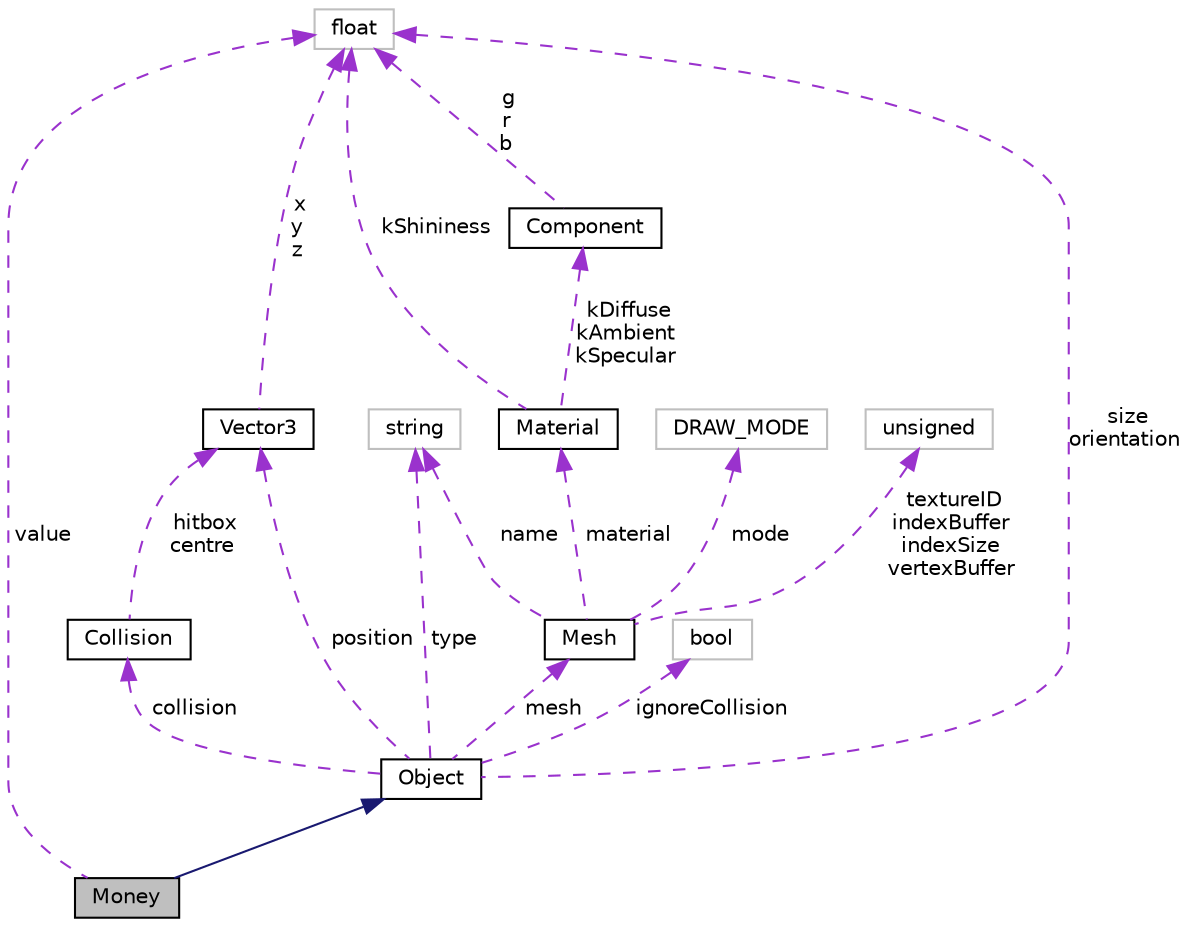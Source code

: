 digraph "Money"
{
  bgcolor="transparent";
  edge [fontname="Helvetica",fontsize="10",labelfontname="Helvetica",labelfontsize="10"];
  node [fontname="Helvetica",fontsize="10",shape=record];
  Node1 [label="Money",height=0.2,width=0.4,color="black", fillcolor="grey75", style="filled", fontcolor="black"];
  Node2 -> Node1 [dir="back",color="midnightblue",fontsize="10",style="solid",fontname="Helvetica"];
  Node2 [label="Object",height=0.2,width=0.4,color="black",URL="$classObject.html",tooltip="This is the object class that takes in a lot of member variables depending on what is needed like if ..."];
  Node3 -> Node2 [dir="back",color="darkorchid3",fontsize="10",style="dashed",label=" collision" ,fontname="Helvetica"];
  Node3 [label="Collision",height=0.2,width=0.4,color="black",URL="$structCollision.html",tooltip="This is a struct that has the positions of the hitBox size and its centre. "];
  Node4 -> Node3 [dir="back",color="darkorchid3",fontsize="10",style="dashed",label=" hitbox\ncentre" ,fontname="Helvetica"];
  Node4 [label="Vector3",height=0.2,width=0.4,color="black",URL="$structVector3.html",tooltip="Defines a 3D vector and its methods. "];
  Node5 -> Node4 [dir="back",color="darkorchid3",fontsize="10",style="dashed",label=" x\ny\nz" ,fontname="Helvetica"];
  Node5 [label="float",height=0.2,width=0.4,color="grey75"];
  Node5 -> Node2 [dir="back",color="darkorchid3",fontsize="10",style="dashed",label=" size\norientation" ,fontname="Helvetica"];
  Node4 -> Node2 [dir="back",color="darkorchid3",fontsize="10",style="dashed",label=" position" ,fontname="Helvetica"];
  Node6 -> Node2 [dir="back",color="darkorchid3",fontsize="10",style="dashed",label=" ignoreCollision" ,fontname="Helvetica"];
  Node6 [label="bool",height=0.2,width=0.4,color="grey75"];
  Node7 -> Node2 [dir="back",color="darkorchid3",fontsize="10",style="dashed",label=" type" ,fontname="Helvetica"];
  Node7 [label="string",height=0.2,width=0.4,color="grey75"];
  Node8 -> Node2 [dir="back",color="darkorchid3",fontsize="10",style="dashed",label=" mesh" ,fontname="Helvetica"];
  Node8 [label="Mesh",height=0.2,width=0.4,color="black",URL="$classMesh.html",tooltip="To store VBO (vertex & color buffer) and IBO (index buffer) "];
  Node9 -> Node8 [dir="back",color="darkorchid3",fontsize="10",style="dashed",label=" material" ,fontname="Helvetica"];
  Node9 [label="Material",height=0.2,width=0.4,color="black",URL="$structMaterial.html"];
  Node5 -> Node9 [dir="back",color="darkorchid3",fontsize="10",style="dashed",label=" kShininess" ,fontname="Helvetica"];
  Node10 -> Node9 [dir="back",color="darkorchid3",fontsize="10",style="dashed",label=" kDiffuse\nkAmbient\nkSpecular" ,fontname="Helvetica"];
  Node10 [label="Component",height=0.2,width=0.4,color="black",URL="$structComponent.html"];
  Node5 -> Node10 [dir="back",color="darkorchid3",fontsize="10",style="dashed",label=" g\nr\nb" ,fontname="Helvetica"];
  Node11 -> Node8 [dir="back",color="darkorchid3",fontsize="10",style="dashed",label=" mode" ,fontname="Helvetica"];
  Node11 [label="DRAW_MODE",height=0.2,width=0.4,color="grey75"];
  Node7 -> Node8 [dir="back",color="darkorchid3",fontsize="10",style="dashed",label=" name" ,fontname="Helvetica"];
  Node12 -> Node8 [dir="back",color="darkorchid3",fontsize="10",style="dashed",label=" textureID\nindexBuffer\nindexSize\nvertexBuffer" ,fontname="Helvetica"];
  Node12 [label="unsigned",height=0.2,width=0.4,color="grey75"];
  Node5 -> Node1 [dir="back",color="darkorchid3",fontsize="10",style="dashed",label=" value" ,fontname="Helvetica"];
}

